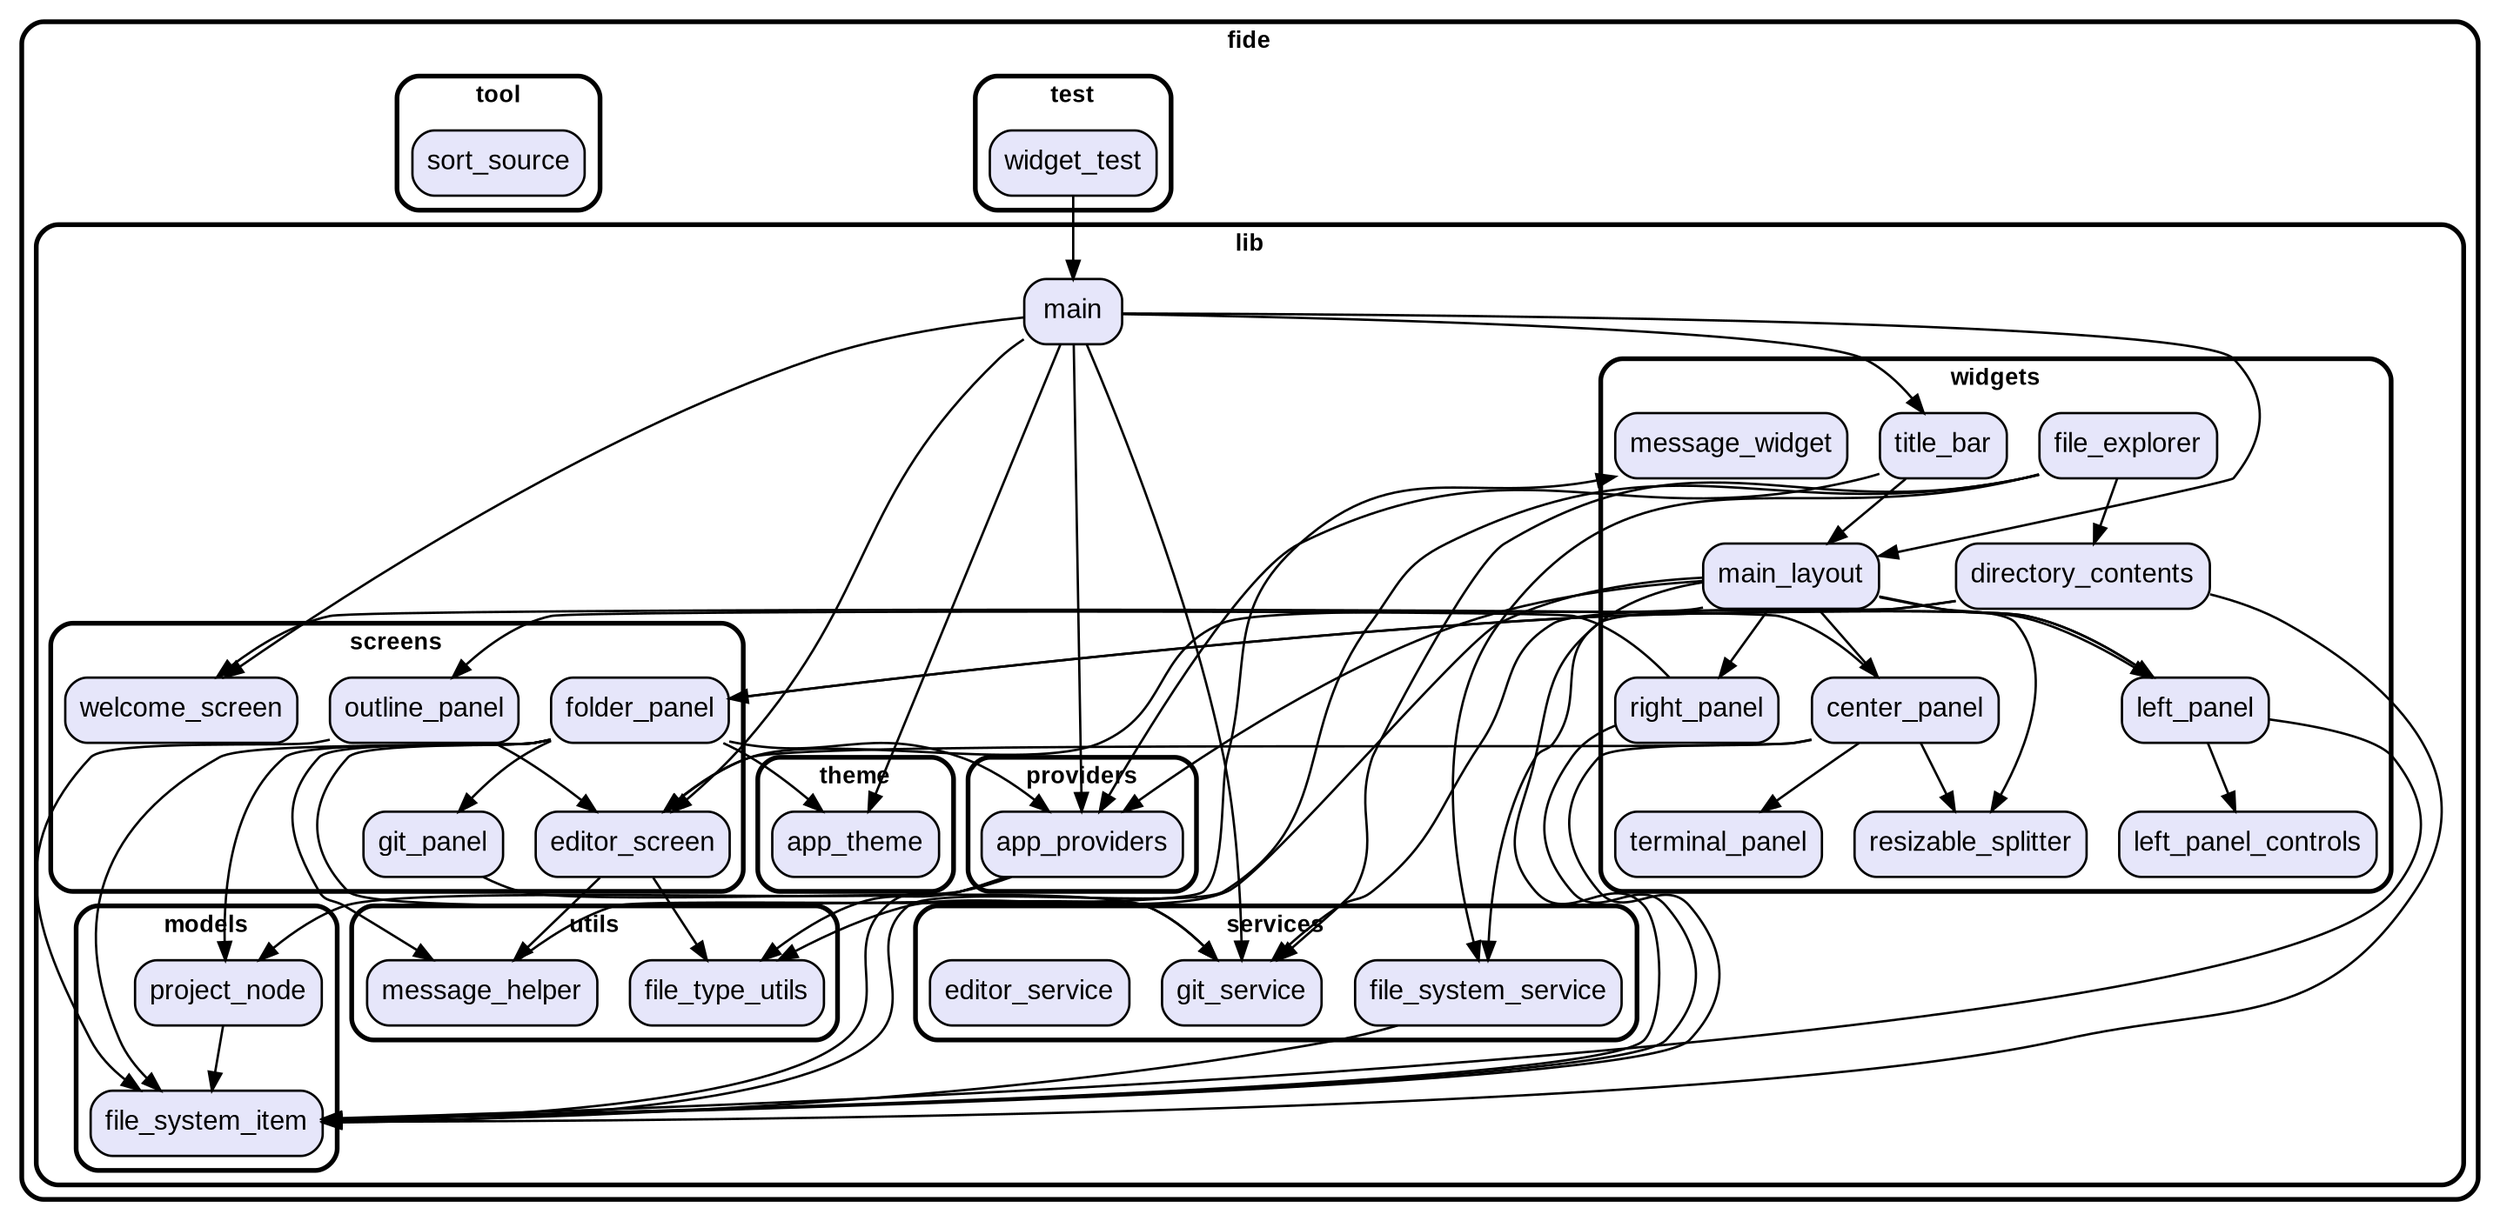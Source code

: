 digraph "" {
  graph [style=rounded fontname="Arial Black" fontsize=13 penwidth=2.6];
  node [shape=rect style="filled,rounded" fontname=Arial fontsize=15 fillcolor=Lavender penwidth=1.3];
  edge [penwidth=1.3];
  "/test/widget_test.dart" [label="widget_test"];
  "/lib/providers/app_providers.dart" [label="app_providers"];
  "/lib/utils/message_helper.dart" [label="message_helper"];
  "/lib/utils/file_type_utils.dart" [label="file_type_utils"];
  "/lib/models/project_node.dart" [label="project_node"];
  "/lib/models/file_system_item.dart" [label="file_system_item"];
  "/lib/screens/git_panel.dart" [label="git_panel"];
  "/lib/screens/outline_panel.dart" [label="outline_panel"];
  "/lib/screens/folder_panel.dart" [label="folder_panel"];
  "/lib/screens/editor_screen.dart" [label="editor_screen"];
  "/lib/screens/welcome_screen.dart" [label="welcome_screen"];
  "/lib/main.dart" [label="main"];
  "/lib/theme/app_theme.dart" [label="app_theme"];
  "/lib/services/git_service.dart" [label="git_service"];
  "/lib/services/file_system_service.dart" [label="file_system_service"];
  "/lib/services/editor_service.dart" [label="editor_service"];
  "/lib/widgets/left_panel_controls.dart" [label="left_panel_controls"];
  "/lib/widgets/resizable_splitter.dart" [label="resizable_splitter"];
  "/lib/widgets/directory_contents.dart" [label="directory_contents"];
  "/lib/widgets/title_bar.dart" [label="title_bar"];
  "/lib/widgets/main_layout.dart" [label="main_layout"];
  "/lib/widgets/file_explorer.dart" [label="file_explorer"];
  "/lib/widgets/message_widget.dart" [label="message_widget"];
  "/lib/widgets/left_panel.dart" [label="left_panel"];
  "/lib/widgets/terminal_panel.dart" [label="terminal_panel"];
  "/lib/widgets/center_panel.dart" [label="center_panel"];
  "/lib/widgets/right_panel.dart" [label="right_panel"];
  "/tool/sort_source.dart" [label="sort_source"];
  subgraph "cluster~" {
    label="fide";
    subgraph "cluster~/test" {
      label="test";
      "/test/widget_test.dart";
    }
    subgraph "cluster~/lib" {
      label="lib";
      "/lib/main.dart";
      subgraph "cluster~/lib/providers" {
        label="providers";
        "/lib/providers/app_providers.dart";
      }
      subgraph "cluster~/lib/utils" {
        label="utils";
        "/lib/utils/message_helper.dart";
        "/lib/utils/file_type_utils.dart";
      }
      subgraph "cluster~/lib/models" {
        label="models";
        "/lib/models/project_node.dart";
        "/lib/models/file_system_item.dart";
      }
      subgraph "cluster~/lib/screens" {
        label="screens";
        "/lib/screens/git_panel.dart";
        "/lib/screens/outline_panel.dart";
        "/lib/screens/folder_panel.dart";
        "/lib/screens/editor_screen.dart";
        "/lib/screens/welcome_screen.dart";
      }
      subgraph "cluster~/lib/theme" {
        label="theme";
        "/lib/theme/app_theme.dart";
      }
      subgraph "cluster~/lib/services" {
        label="services";
        "/lib/services/git_service.dart";
        "/lib/services/file_system_service.dart";
        "/lib/services/editor_service.dart";
      }
      subgraph "cluster~/lib/widgets" {
        label="widgets";
        "/lib/widgets/left_panel_controls.dart";
        "/lib/widgets/resizable_splitter.dart";
        "/lib/widgets/directory_contents.dart";
        "/lib/widgets/title_bar.dart";
        "/lib/widgets/main_layout.dart";
        "/lib/widgets/file_explorer.dart";
        "/lib/widgets/message_widget.dart";
        "/lib/widgets/left_panel.dart";
        "/lib/widgets/terminal_panel.dart";
        "/lib/widgets/center_panel.dart";
        "/lib/widgets/right_panel.dart";
      }
    }
    subgraph "cluster~/tool" {
      label="tool";
      "/tool/sort_source.dart";
    }
  }
  "/test/widget_test.dart" -> "/lib/main.dart";
  "/lib/providers/app_providers.dart" -> "/lib/models/file_system_item.dart";
  "/lib/providers/app_providers.dart" -> "/lib/models/project_node.dart";
  "/lib/providers/app_providers.dart" -> "/lib/utils/file_type_utils.dart";
  "/lib/utils/message_helper.dart" -> "/lib/widgets/message_widget.dart";
  "/lib/models/project_node.dart" -> "/lib/models/file_system_item.dart";
  "/lib/screens/git_panel.dart" -> "/lib/services/git_service.dart";
  "/lib/screens/outline_panel.dart" -> "/lib/models/file_system_item.dart";
  "/lib/screens/outline_panel.dart" -> "/lib/screens/editor_screen.dart";
  "/lib/screens/folder_panel.dart" -> "/lib/models/project_node.dart";
  "/lib/screens/folder_panel.dart" -> "/lib/models/file_system_item.dart";
  "/lib/screens/folder_panel.dart" -> "/lib/services/git_service.dart";
  "/lib/screens/folder_panel.dart" -> "/lib/utils/message_helper.dart";
  "/lib/screens/folder_panel.dart" -> "/lib/screens/git_panel.dart";
  "/lib/screens/folder_panel.dart" -> "/lib/theme/app_theme.dart";
  "/lib/screens/folder_panel.dart" -> "/lib/widgets/left_panel.dart";
  "/lib/screens/folder_panel.dart" -> "/lib/providers/app_providers.dart";
  "/lib/screens/editor_screen.dart" -> "/lib/utils/message_helper.dart";
  "/lib/screens/editor_screen.dart" -> "/lib/utils/file_type_utils.dart";
  "/lib/main.dart" -> "/lib/providers/app_providers.dart";
  "/lib/main.dart" -> "/lib/widgets/main_layout.dart";
  "/lib/main.dart" -> "/lib/widgets/title_bar.dart";
  "/lib/main.dart" -> "/lib/screens/editor_screen.dart";
  "/lib/main.dart" -> "/lib/screens/welcome_screen.dart";
  "/lib/main.dart" -> "/lib/services/git_service.dart";
  "/lib/main.dart" -> "/lib/theme/app_theme.dart";
  "/lib/services/file_system_service.dart" -> "/lib/models/file_system_item.dart";
  "/lib/widgets/directory_contents.dart" -> "/lib/services/file_system_service.dart";
  "/lib/widgets/directory_contents.dart" -> "/lib/services/git_service.dart";
  "/lib/widgets/directory_contents.dart" -> "/lib/models/file_system_item.dart";
  "/lib/widgets/title_bar.dart" -> "/lib/providers/app_providers.dart";
  "/lib/widgets/title_bar.dart" -> "/lib/widgets/main_layout.dart";
  "/lib/widgets/main_layout.dart" -> "/lib/screens/editor_screen.dart";
  "/lib/widgets/main_layout.dart" -> "/lib/providers/app_providers.dart";
  "/lib/widgets/main_layout.dart" -> "/lib/models/file_system_item.dart";
  "/lib/widgets/main_layout.dart" -> "/lib/utils/file_type_utils.dart";
  "/lib/widgets/main_layout.dart" -> "/lib/widgets/resizable_splitter.dart";
  "/lib/widgets/main_layout.dart" -> "/lib/widgets/left_panel.dart";
  "/lib/widgets/main_layout.dart" -> "/lib/widgets/center_panel.dart";
  "/lib/widgets/main_layout.dart" -> "/lib/widgets/right_panel.dart";
  "/lib/widgets/file_explorer.dart" -> "/lib/services/file_system_service.dart";
  "/lib/widgets/file_explorer.dart" -> "/lib/services/git_service.dart";
  "/lib/widgets/file_explorer.dart" -> "/lib/models/file_system_item.dart";
  "/lib/widgets/file_explorer.dart" -> "/lib/widgets/directory_contents.dart";
  "/lib/widgets/left_panel.dart" -> "/lib/screens/folder_panel.dart";
  "/lib/widgets/left_panel.dart" -> "/lib/widgets/left_panel_controls.dart";
  "/lib/widgets/left_panel.dart" -> "/lib/models/file_system_item.dart";
  "/lib/widgets/center_panel.dart" -> "/lib/screens/welcome_screen.dart";
  "/lib/widgets/center_panel.dart" -> "/lib/screens/editor_screen.dart";
  "/lib/widgets/center_panel.dart" -> "/lib/widgets/terminal_panel.dart";
  "/lib/widgets/center_panel.dart" -> "/lib/widgets/resizable_splitter.dart";
  "/lib/widgets/center_panel.dart" -> "/lib/models/file_system_item.dart";
  "/lib/widgets/right_panel.dart" -> "/lib/screens/outline_panel.dart";
  "/lib/widgets/right_panel.dart" -> "/lib/models/file_system_item.dart";
}
